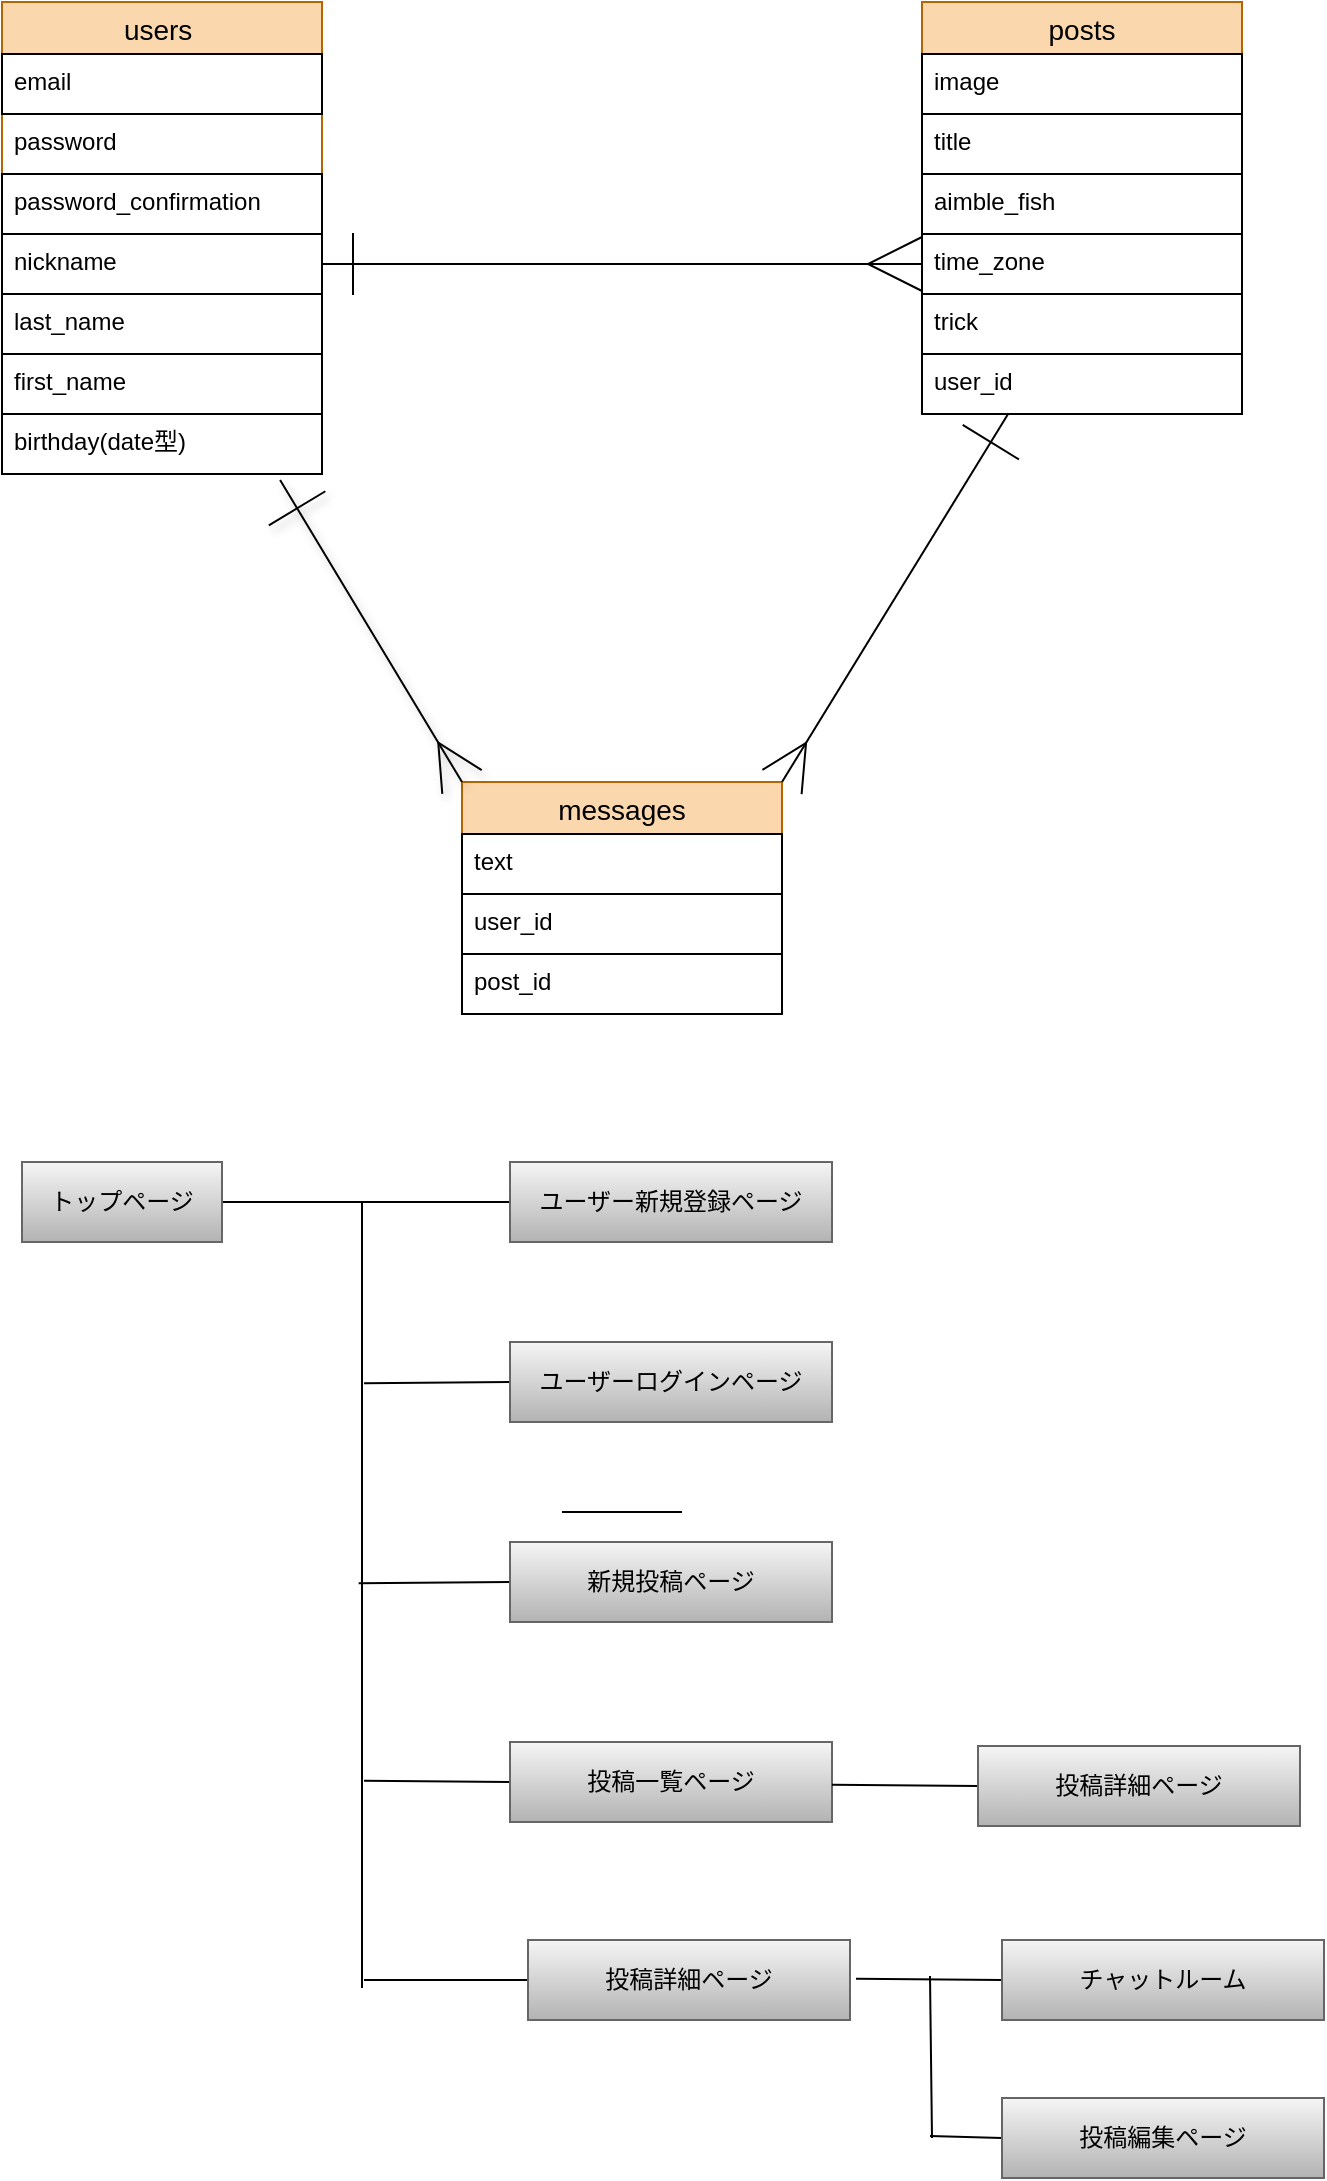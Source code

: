 <mxfile>
    <diagram id="V3tHP0IeyyNfplg1XG3_" name="ページ1">
        <mxGraphModel dx="728" dy="543" grid="0" gridSize="1" guides="1" tooltips="1" connect="1" arrows="0" fold="1" page="0" pageScale="1" pageWidth="827" pageHeight="1169" background="#FFFFFF" math="0" shadow="0">
            <root>
                <mxCell id="0"/>
                <mxCell id="1" parent="0"/>
                <mxCell id="14" value="users " style="swimlane;fontStyle=0;childLayout=stackLayout;horizontal=1;startSize=26;horizontalStack=0;resizeParent=1;resizeParentMax=0;resizeLast=0;collapsible=1;marginBottom=0;align=center;fontSize=14;strokeColor=#b46504;fillColor=#fad7ac;fontColor=#000000;" parent="1" vertex="1">
                    <mxGeometry x="60" y="140" width="160" height="236" as="geometry"/>
                </mxCell>
                <mxCell id="15" value="email" style="text;spacingLeft=4;spacingRight=4;overflow=hidden;rotatable=0;points=[[0,0.5],[1,0.5]];portConstraint=eastwest;fontSize=12;strokeColor=#000000;fontColor=#000000;" parent="14" vertex="1">
                    <mxGeometry y="26" width="160" height="30" as="geometry"/>
                </mxCell>
                <mxCell id="16" value="password" style="text;spacingLeft=4;spacingRight=4;overflow=hidden;rotatable=0;points=[[0,0.5],[1,0.5]];portConstraint=eastwest;fontSize=12;fontColor=#000000;" parent="14" vertex="1">
                    <mxGeometry y="56" width="160" height="30" as="geometry"/>
                </mxCell>
                <mxCell id="18" value="password_confirmation" style="text;spacingLeft=4;spacingRight=4;overflow=hidden;rotatable=0;points=[[0,0.5],[1,0.5]];portConstraint=eastwest;fontSize=12;strokeColor=#000000;fontColor=#000000;" parent="14" vertex="1">
                    <mxGeometry y="86" width="160" height="30" as="geometry"/>
                </mxCell>
                <mxCell id="19" value="nickname" style="text;spacingLeft=4;spacingRight=4;overflow=hidden;rotatable=0;points=[[0,0.5],[1,0.5]];portConstraint=eastwest;fontSize=12;strokeColor=#000000;fontColor=#000000;" parent="14" vertex="1">
                    <mxGeometry y="116" width="160" height="30" as="geometry"/>
                </mxCell>
                <mxCell id="20" value="last_name" style="text;spacingLeft=4;spacingRight=4;overflow=hidden;rotatable=0;points=[[0,0.5],[1,0.5]];portConstraint=eastwest;fontSize=12;strokeColor=#000000;fontColor=#000000;" parent="14" vertex="1">
                    <mxGeometry y="146" width="160" height="30" as="geometry"/>
                </mxCell>
                <mxCell id="21" value="first_name" style="text;spacingLeft=4;spacingRight=4;overflow=hidden;rotatable=0;points=[[0,0.5],[1,0.5]];portConstraint=eastwest;fontSize=12;strokeColor=#000000;fontColor=#000000;" parent="14" vertex="1">
                    <mxGeometry y="176" width="160" height="30" as="geometry"/>
                </mxCell>
                <mxCell id="17" value="birthday(date型)" style="text;spacingLeft=4;spacingRight=4;overflow=hidden;rotatable=0;points=[[0,0.5],[1,0.5]];portConstraint=eastwest;fontSize=12;strokeColor=#000000;fontColor=#000000;" parent="14" vertex="1">
                    <mxGeometry y="206" width="160" height="30" as="geometry"/>
                </mxCell>
                <mxCell id="22" value="posts" style="swimlane;fontStyle=0;childLayout=stackLayout;horizontal=1;startSize=26;horizontalStack=0;resizeParent=1;resizeParentMax=0;resizeLast=0;collapsible=1;marginBottom=0;align=center;fontSize=14;strokeColor=#b46504;fillColor=#fad7ac;fontColor=#000000;" parent="1" vertex="1">
                    <mxGeometry x="520" y="140" width="160" height="206" as="geometry"/>
                </mxCell>
                <mxCell id="23" value="image    " style="text;fillColor=none;spacingLeft=4;spacingRight=4;overflow=hidden;rotatable=0;points=[[0,0.5],[1,0.5]];portConstraint=eastwest;fontSize=12;fontColor=#000000;strokeColor=#000000;" parent="22" vertex="1">
                    <mxGeometry y="26" width="160" height="30" as="geometry"/>
                </mxCell>
                <mxCell id="24" value="title" style="text;fillColor=none;spacingLeft=4;spacingRight=4;overflow=hidden;rotatable=0;points=[[0,0.5],[1,0.5]];portConstraint=eastwest;fontSize=12;fontColor=#000000;strokeColor=#000000;" parent="22" vertex="1">
                    <mxGeometry y="56" width="160" height="30" as="geometry"/>
                </mxCell>
                <mxCell id="25" value="aimble_fish" style="text;fillColor=none;spacingLeft=4;spacingRight=4;overflow=hidden;rotatable=0;points=[[0,0.5],[1,0.5]];portConstraint=eastwest;fontSize=12;fontColor=#000000;strokeColor=#000000;" parent="22" vertex="1">
                    <mxGeometry y="86" width="160" height="30" as="geometry"/>
                </mxCell>
                <mxCell id="26" value="time_zone" style="text;fillColor=none;spacingLeft=4;spacingRight=4;overflow=hidden;rotatable=0;points=[[0,0.5],[1,0.5]];portConstraint=eastwest;fontSize=12;fontColor=#000000;strokeColor=#000000;" parent="22" vertex="1">
                    <mxGeometry y="116" width="160" height="30" as="geometry"/>
                </mxCell>
                <mxCell id="27" value="trick" style="text;fillColor=none;spacingLeft=4;spacingRight=4;overflow=hidden;rotatable=0;points=[[0,0.5],[1,0.5]];portConstraint=eastwest;fontSize=12;fontColor=#000000;strokeColor=#000000;" parent="22" vertex="1">
                    <mxGeometry y="146" width="160" height="30" as="geometry"/>
                </mxCell>
                <mxCell id="28" value="user_id" style="text;fillColor=none;spacingLeft=4;spacingRight=4;overflow=hidden;rotatable=0;points=[[0,0.5],[1,0.5]];portConstraint=eastwest;fontSize=12;fontColor=#000000;strokeColor=#000000;" parent="22" vertex="1">
                    <mxGeometry y="176" width="160" height="30" as="geometry"/>
                </mxCell>
                <mxCell id="30" value="messages" style="swimlane;fontStyle=0;childLayout=stackLayout;horizontal=1;startSize=26;horizontalStack=0;resizeParent=1;resizeParentMax=0;resizeLast=0;collapsible=1;marginBottom=0;align=center;fontSize=14;strokeColor=#b46504;fillColor=#fad7ac;fontColor=#000000;" parent="1" vertex="1">
                    <mxGeometry x="290" y="530" width="160" height="116" as="geometry"/>
                </mxCell>
                <mxCell id="31" value="text" style="text;fillColor=none;spacingLeft=4;spacingRight=4;overflow=hidden;rotatable=0;points=[[0,0.5],[1,0.5]];portConstraint=eastwest;fontSize=12;fontColor=#000000;strokeColor=#000000;" parent="30" vertex="1">
                    <mxGeometry y="26" width="160" height="30" as="geometry"/>
                </mxCell>
                <mxCell id="32" value="user_id" style="text;fillColor=none;spacingLeft=4;spacingRight=4;overflow=hidden;rotatable=0;points=[[0,0.5],[1,0.5]];portConstraint=eastwest;fontSize=12;fontColor=#000000;strokeColor=#000000;" parent="30" vertex="1">
                    <mxGeometry y="56" width="160" height="30" as="geometry"/>
                </mxCell>
                <mxCell id="33" value="post_id" style="text;fillColor=none;spacingLeft=4;spacingRight=4;overflow=hidden;rotatable=0;points=[[0,0.5],[1,0.5]];portConstraint=eastwest;fontSize=12;fontColor=#000000;strokeColor=#000000;" parent="30" vertex="1">
                    <mxGeometry y="86" width="160" height="30" as="geometry"/>
                </mxCell>
                <mxCell id="37" style="edgeStyle=none;html=1;exitX=1;exitY=0.5;exitDx=0;exitDy=0;entryX=0;entryY=0.5;entryDx=0;entryDy=0;endArrow=ERmany;endFill=0;endSize=25;startArrow=ERone;startFill=0;startSize=29;strokeColor=#000000;" parent="1" source="19" target="26" edge="1">
                    <mxGeometry relative="1" as="geometry"/>
                </mxCell>
                <mxCell id="39" value="" style="fontSize=12;html=1;endArrow=ERmany;startArrow=ERone;shadow=0;endSize=21;startSize=31;startFill=0;sourcePerimeterSpacing=0;endFill=0;exitX=0.269;exitY=1;exitDx=0;exitDy=0;exitPerimeter=0;fontColor=#000000;strokeColor=#000000;entryX=1;entryY=0;entryDx=0;entryDy=0;" parent="1" source="28" target="30" edge="1">
                    <mxGeometry width="100" height="100" relative="1" as="geometry">
                        <mxPoint x="610" y="410" as="sourcePoint"/>
                        <mxPoint x="450" y="520" as="targetPoint"/>
                    </mxGeometry>
                </mxCell>
                <mxCell id="43" value="" style="fontSize=12;html=1;endArrow=ERmany;startArrow=ERone;shadow=1;endSize=21;startSize=31;startFill=0;sourcePerimeterSpacing=0;endFill=0;exitX=0.869;exitY=1.1;exitDx=0;exitDy=0;exitPerimeter=0;strokeColor=#000000;entryX=0;entryY=0;entryDx=0;entryDy=0;" parent="1" source="17" target="30" edge="1">
                    <mxGeometry width="100" height="100" relative="1" as="geometry">
                        <mxPoint x="203.04" y="390" as="sourcePoint"/>
                        <mxPoint x="300" y="524" as="targetPoint"/>
                    </mxGeometry>
                </mxCell>
                <mxCell id="51" style="edgeStyle=none;html=1;exitX=1;exitY=0.5;exitDx=0;exitDy=0;entryX=0;entryY=0.5;entryDx=0;entryDy=0;shadow=0;fontColor=#000000;strokeColor=#000000;endArrow=none;endFill=0;" parent="1" source="44" target="45" edge="1">
                    <mxGeometry relative="1" as="geometry"/>
                </mxCell>
                <mxCell id="44" value="トップページ" style="whiteSpace=wrap;html=1;align=center;strokeColor=#666666;fillColor=#f5f5f5;gradientColor=#b3b3b3;fontColor=#000000;" parent="1" vertex="1">
                    <mxGeometry x="70" y="720" width="100" height="40" as="geometry"/>
                </mxCell>
                <mxCell id="45" value="ユーザー新規登録ページ" style="whiteSpace=wrap;html=1;align=center;strokeColor=#666666;fillColor=#f5f5f5;gradientColor=#b3b3b3;fontColor=#000000;" parent="1" vertex="1">
                    <mxGeometry x="314" y="720" width="161" height="40" as="geometry"/>
                </mxCell>
                <mxCell id="55" style="edgeStyle=none;html=1;exitX=0;exitY=0.5;exitDx=0;exitDy=0;shadow=0;fontColor=#000000;endArrow=none;endFill=0;strokeColor=#000000;" parent="1" source="46" edge="1">
                    <mxGeometry relative="1" as="geometry">
                        <mxPoint x="241" y="830.667" as="targetPoint"/>
                    </mxGeometry>
                </mxCell>
                <mxCell id="46" value="ユーザーログインページ" style="whiteSpace=wrap;html=1;align=center;strokeColor=#666666;fillColor=#f5f5f5;gradientColor=#b3b3b3;fontColor=#000000;" parent="1" vertex="1">
                    <mxGeometry x="314" y="810" width="161" height="40" as="geometry"/>
                </mxCell>
                <mxCell id="56" style="edgeStyle=none;html=1;exitX=0;exitY=0.5;exitDx=0;exitDy=0;shadow=0;fontColor=#000000;endArrow=none;endFill=0;strokeColor=#000000;" parent="1" source="47" edge="1">
                    <mxGeometry relative="1" as="geometry">
                        <mxPoint x="238.333" y="930.667" as="targetPoint"/>
                    </mxGeometry>
                </mxCell>
                <mxCell id="47" value="新規投稿ページ" style="whiteSpace=wrap;html=1;align=center;strokeColor=#666666;fillColor=#f5f5f5;gradientColor=#b3b3b3;fontColor=#000000;" parent="1" vertex="1">
                    <mxGeometry x="314" y="910" width="161" height="40" as="geometry"/>
                </mxCell>
                <mxCell id="57" style="edgeStyle=none;html=1;exitX=0;exitY=0.5;exitDx=0;exitDy=0;shadow=0;fontColor=#000000;endArrow=none;endFill=0;strokeColor=#000000;" parent="1" source="48" edge="1">
                    <mxGeometry relative="1" as="geometry">
                        <mxPoint x="241" y="1029.333" as="targetPoint"/>
                    </mxGeometry>
                </mxCell>
                <mxCell id="48" value="投稿一覧ページ" style="whiteSpace=wrap;html=1;align=center;strokeColor=#666666;fillColor=#f5f5f5;gradientColor=#b3b3b3;fontColor=#000000;" parent="1" vertex="1">
                    <mxGeometry x="314" y="1010" width="161" height="40" as="geometry"/>
                </mxCell>
                <mxCell id="52" value="" style="line;strokeWidth=1;rotatable=0;dashed=0;labelPosition=right;align=left;verticalAlign=middle;spacingTop=0;spacingLeft=6;points=[];portConstraint=eastwest;fontColor=#000000;" parent="1" vertex="1">
                    <mxGeometry x="340" y="890" width="60" height="10" as="geometry"/>
                </mxCell>
                <mxCell id="54" style="edgeStyle=none;html=1;shadow=0;fontColor=#000000;strokeColor=#000000;endArrow=none;endFill=0;" parent="1" edge="1">
                    <mxGeometry relative="1" as="geometry">
                        <mxPoint x="240" y="740" as="sourcePoint"/>
                        <mxPoint x="240" y="1133" as="targetPoint"/>
                    </mxGeometry>
                </mxCell>
                <mxCell id="58" style="edgeStyle=none;html=1;exitX=0;exitY=0.5;exitDx=0;exitDy=0;shadow=0;fontColor=#000000;endArrow=none;endFill=0;strokeColor=#000000;" parent="1" source="59" edge="1">
                    <mxGeometry relative="1" as="geometry">
                        <mxPoint x="241" y="1129" as="targetPoint"/>
                    </mxGeometry>
                </mxCell>
                <mxCell id="59" value="投稿詳細ページ" style="whiteSpace=wrap;html=1;align=center;strokeColor=#666666;fillColor=#f5f5f5;gradientColor=#b3b3b3;fontColor=#000000;" parent="1" vertex="1">
                    <mxGeometry x="323" y="1109" width="161" height="40" as="geometry"/>
                </mxCell>
                <mxCell id="60" style="edgeStyle=none;html=1;exitX=0;exitY=0.5;exitDx=0;exitDy=0;shadow=0;fontColor=#000000;endArrow=none;endFill=0;strokeColor=#000000;" parent="1" source="61" edge="1">
                    <mxGeometry relative="1" as="geometry">
                        <mxPoint x="475" y="1031.333" as="targetPoint"/>
                    </mxGeometry>
                </mxCell>
                <mxCell id="61" value="投稿詳細ページ" style="whiteSpace=wrap;html=1;align=center;strokeColor=#666666;fillColor=#f5f5f5;gradientColor=#b3b3b3;fontColor=#000000;" parent="1" vertex="1">
                    <mxGeometry x="548" y="1012" width="161" height="40" as="geometry"/>
                </mxCell>
                <mxCell id="62" style="edgeStyle=none;html=1;exitX=0;exitY=0.5;exitDx=0;exitDy=0;shadow=0;fontColor=#000000;endArrow=none;endFill=0;strokeColor=#000000;" parent="1" source="63" edge="1">
                    <mxGeometry relative="1" as="geometry">
                        <mxPoint x="487" y="1128.333" as="targetPoint"/>
                    </mxGeometry>
                </mxCell>
                <mxCell id="63" value="チャットルーム" style="whiteSpace=wrap;html=1;align=center;strokeColor=#666666;fillColor=#f5f5f5;gradientColor=#b3b3b3;fontColor=#000000;" parent="1" vertex="1">
                    <mxGeometry x="560" y="1109" width="161" height="40" as="geometry"/>
                </mxCell>
                <mxCell id="67" style="edgeStyle=none;html=1;exitX=0;exitY=0.5;exitDx=0;exitDy=0;shadow=0;fontColor=#000000;endArrow=none;endFill=0;strokeColor=#000000;" parent="1" source="68" edge="1">
                    <mxGeometry relative="1" as="geometry">
                        <mxPoint x="524" y="1207" as="targetPoint"/>
                    </mxGeometry>
                </mxCell>
                <mxCell id="68" value="投稿編集ページ" style="whiteSpace=wrap;html=1;align=center;strokeColor=#666666;fillColor=#f5f5f5;gradientColor=#b3b3b3;fontColor=#000000;" parent="1" vertex="1">
                    <mxGeometry x="560" y="1188" width="161" height="40" as="geometry"/>
                </mxCell>
                <mxCell id="69" style="edgeStyle=none;html=1;exitX=0;exitY=0.5;exitDx=0;exitDy=0;shadow=0;fontColor=#000000;endArrow=none;endFill=0;strokeColor=#000000;" parent="1" edge="1">
                    <mxGeometry relative="1" as="geometry">
                        <mxPoint x="524" y="1127" as="targetPoint"/>
                        <mxPoint x="525" y="1208" as="sourcePoint"/>
                    </mxGeometry>
                </mxCell>
            </root>
        </mxGraphModel>
    </diagram>
</mxfile>